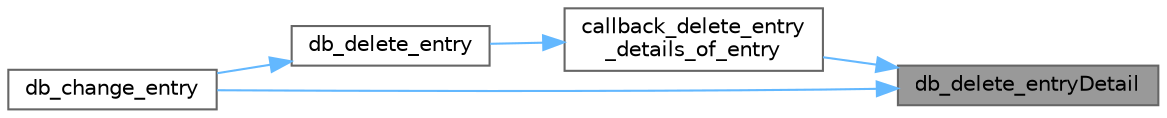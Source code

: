 digraph "db_delete_entryDetail"
{
 // LATEX_PDF_SIZE
  bgcolor="transparent";
  edge [fontname=Helvetica,fontsize=10,labelfontname=Helvetica,labelfontsize=10];
  node [fontname=Helvetica,fontsize=10,shape=box,height=0.2,width=0.4];
  rankdir="RL";
  Node1 [id="Node000001",label="db_delete_entryDetail",height=0.2,width=0.4,color="gray40", fillcolor="grey60", style="filled", fontcolor="black",tooltip="Deletes an entry detail from the database."];
  Node1 -> Node2 [id="edge1_Node000001_Node000002",dir="back",color="steelblue1",style="solid",tooltip=" "];
  Node2 [id="Node000002",label="callback_delete_entry\l_details_of_entry",height=0.2,width=0.4,color="grey40", fillcolor="white", style="filled",URL="$db__manager_8c.html#ab0b8674090b9bc7f70fe235dc048b626",tooltip=" "];
  Node2 -> Node3 [id="edge2_Node000002_Node000003",dir="back",color="steelblue1",style="solid",tooltip=" "];
  Node3 [id="Node000003",label="db_delete_entry",height=0.2,width=0.4,color="grey40", fillcolor="white", style="filled",URL="$db__manager_8c.html#a726ed3755008e6be0d44228abb850469",tooltip="Deletes an entry from the database."];
  Node3 -> Node4 [id="edge3_Node000003_Node000004",dir="back",color="steelblue1",style="solid",tooltip=" "];
  Node4 [id="Node000004",label="db_change_entry",height=0.2,width=0.4,color="grey40", fillcolor="white", style="filled",URL="$db__manager_8c.html#ab0c43fd7714cf7f5faddbc71d1066240",tooltip="Updates an existing entry in the database."];
  Node1 -> Node4 [id="edge4_Node000001_Node000004",dir="back",color="steelblue1",style="solid",tooltip=" "];
}
